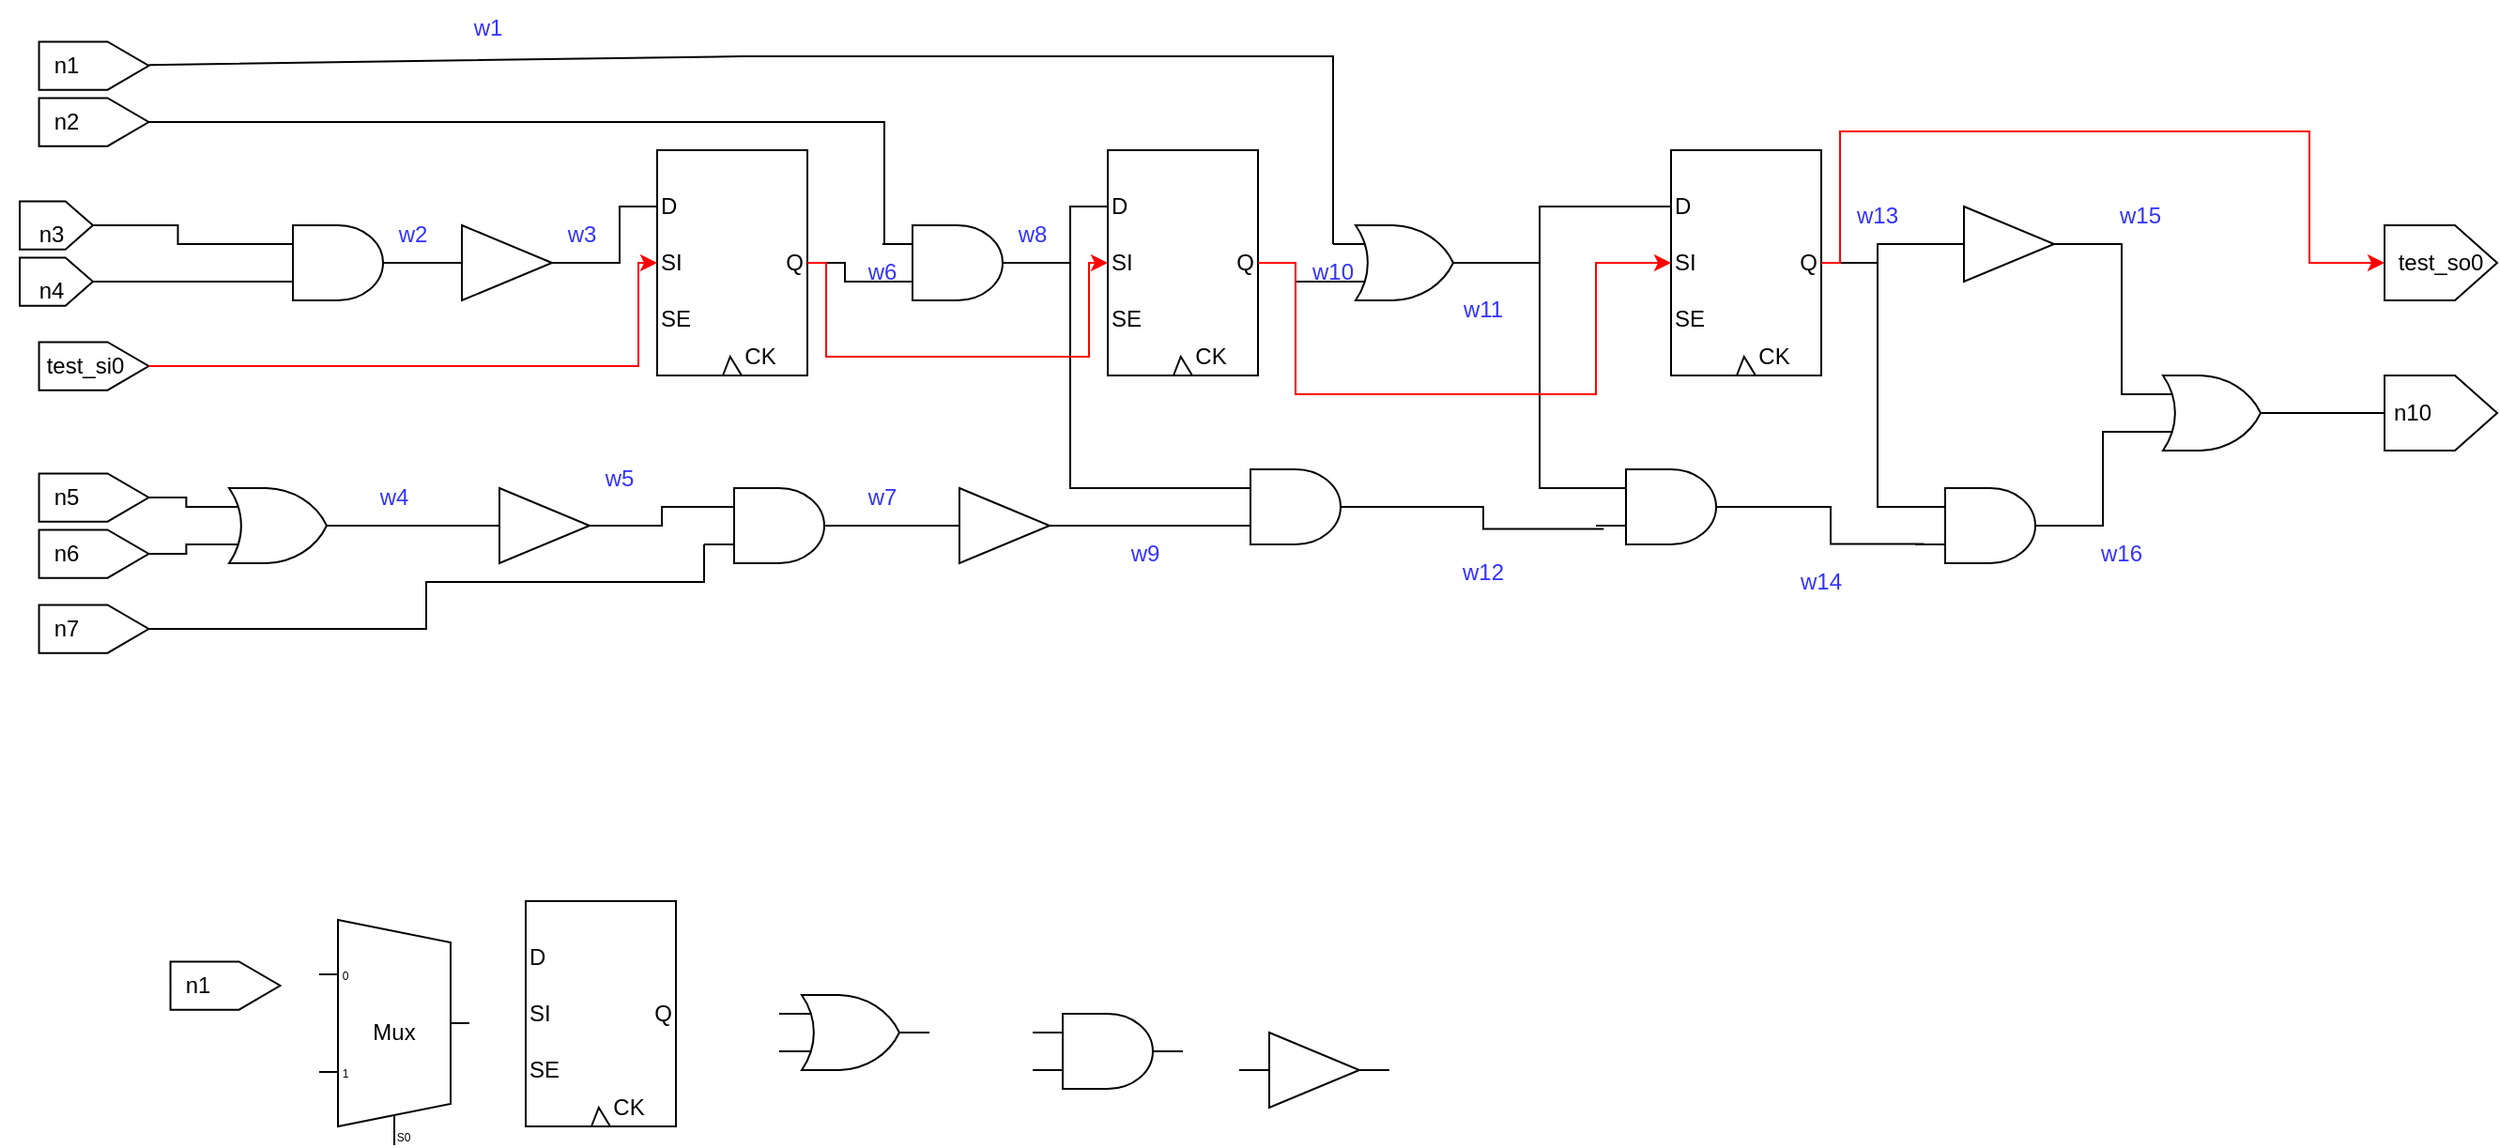<mxfile version="26.0.11">
  <diagram name="第 1 页" id="vpc49ctVf73j3qr0SeGl">
    <mxGraphModel dx="1728" dy="922" grid="1" gridSize="10" guides="1" tooltips="1" connect="1" arrows="1" fold="1" page="1" pageScale="1" pageWidth="850" pageHeight="1100" math="0" shadow="0">
      <root>
        <mxCell id="0" />
        <mxCell id="1" parent="0" />
        <mxCell id="kKcUOd927iJBqHVpucFE-1" value="" style="verticalLabelPosition=bottom;shadow=0;dashed=0;align=center;html=1;verticalAlign=top;shape=mxgraph.electrical.logic_gates.logic_gate;operation=and;" vertex="1" parent="1">
          <mxGeometry x="150" y="360" width="80" height="40" as="geometry" />
        </mxCell>
        <mxCell id="kKcUOd927iJBqHVpucFE-54" style="edgeStyle=orthogonalEdgeStyle;rounded=0;orthogonalLoop=1;jettySize=auto;html=1;entryX=0;entryY=0.5;entryDx=0;entryDy=0;endArrow=none;startFill=0;" edge="1" parent="1" source="kKcUOd927iJBqHVpucFE-2" target="kKcUOd927iJBqHVpucFE-25">
          <mxGeometry relative="1" as="geometry" />
        </mxCell>
        <mxCell id="kKcUOd927iJBqHVpucFE-2" value="" style="verticalLabelPosition=bottom;shadow=0;dashed=0;align=center;html=1;verticalAlign=top;shape=mxgraph.electrical.logic_gates.buffer2;" vertex="1" parent="1">
          <mxGeometry x="240" y="360" width="80" height="40" as="geometry" />
        </mxCell>
        <mxCell id="kKcUOd927iJBqHVpucFE-3" value="Mux" style="shadow=0;dashed=0;align=center;html=1;strokeWidth=1;shape=mxgraph.electrical.abstract.mux2;whiteSpace=wrap;" vertex="1" parent="1">
          <mxGeometry x="180" y="730" width="80" height="120" as="geometry" />
        </mxCell>
        <mxCell id="kKcUOd927iJBqHVpucFE-13" value="" style="group" vertex="1" connectable="0" parent="1">
          <mxGeometry x="600" y="320" width="80" height="120" as="geometry" />
        </mxCell>
        <mxCell id="kKcUOd927iJBqHVpucFE-6" value="" style="rounded=0;whiteSpace=wrap;html=1;" vertex="1" parent="kKcUOd927iJBqHVpucFE-13">
          <mxGeometry width="80" height="120" as="geometry" />
        </mxCell>
        <mxCell id="kKcUOd927iJBqHVpucFE-7" value="D" style="text;html=1;align=left;verticalAlign=middle;whiteSpace=wrap;rounded=0;" vertex="1" parent="kKcUOd927iJBqHVpucFE-13">
          <mxGeometry y="20" width="20" height="20" as="geometry" />
        </mxCell>
        <mxCell id="kKcUOd927iJBqHVpucFE-8" value="SI" style="text;html=1;align=left;verticalAlign=middle;whiteSpace=wrap;rounded=0;" vertex="1" parent="kKcUOd927iJBqHVpucFE-13">
          <mxGeometry y="50" width="20" height="20" as="geometry" />
        </mxCell>
        <mxCell id="kKcUOd927iJBqHVpucFE-9" value="SE" style="text;html=1;align=left;verticalAlign=middle;whiteSpace=wrap;rounded=0;" vertex="1" parent="kKcUOd927iJBqHVpucFE-13">
          <mxGeometry y="80" width="20" height="20" as="geometry" />
        </mxCell>
        <mxCell id="kKcUOd927iJBqHVpucFE-10" value="" style="verticalLabelPosition=bottom;verticalAlign=top;html=1;shape=mxgraph.basic.acute_triangle;dx=0.39;" vertex="1" parent="kKcUOd927iJBqHVpucFE-13">
          <mxGeometry x="35" y="110" width="10" height="10" as="geometry" />
        </mxCell>
        <mxCell id="kKcUOd927iJBqHVpucFE-11" value="CK" style="text;html=1;align=center;verticalAlign=middle;whiteSpace=wrap;rounded=0;" vertex="1" parent="kKcUOd927iJBqHVpucFE-13">
          <mxGeometry x="45" y="100" width="20" height="20" as="geometry" />
        </mxCell>
        <mxCell id="kKcUOd927iJBqHVpucFE-12" value="Q" style="text;html=1;align=right;verticalAlign=middle;whiteSpace=wrap;rounded=0;" vertex="1" parent="kKcUOd927iJBqHVpucFE-13">
          <mxGeometry x="60" y="50" width="20" height="20" as="geometry" />
        </mxCell>
        <mxCell id="kKcUOd927iJBqHVpucFE-14" value="" style="group" vertex="1" connectable="0" parent="1">
          <mxGeometry x="290" y="720" width="80" height="120" as="geometry" />
        </mxCell>
        <mxCell id="kKcUOd927iJBqHVpucFE-15" value="" style="rounded=0;whiteSpace=wrap;html=1;" vertex="1" parent="kKcUOd927iJBqHVpucFE-14">
          <mxGeometry width="80" height="120" as="geometry" />
        </mxCell>
        <mxCell id="kKcUOd927iJBqHVpucFE-16" value="D" style="text;html=1;align=left;verticalAlign=middle;whiteSpace=wrap;rounded=0;" vertex="1" parent="kKcUOd927iJBqHVpucFE-14">
          <mxGeometry y="20" width="20" height="20" as="geometry" />
        </mxCell>
        <mxCell id="kKcUOd927iJBqHVpucFE-17" value="SI" style="text;html=1;align=left;verticalAlign=middle;whiteSpace=wrap;rounded=0;" vertex="1" parent="kKcUOd927iJBqHVpucFE-14">
          <mxGeometry y="50" width="20" height="20" as="geometry" />
        </mxCell>
        <mxCell id="kKcUOd927iJBqHVpucFE-18" value="SE" style="text;html=1;align=left;verticalAlign=middle;whiteSpace=wrap;rounded=0;" vertex="1" parent="kKcUOd927iJBqHVpucFE-14">
          <mxGeometry y="80" width="20" height="20" as="geometry" />
        </mxCell>
        <mxCell id="kKcUOd927iJBqHVpucFE-19" value="" style="verticalLabelPosition=bottom;verticalAlign=top;html=1;shape=mxgraph.basic.acute_triangle;dx=0.39;" vertex="1" parent="kKcUOd927iJBqHVpucFE-14">
          <mxGeometry x="35" y="110" width="10" height="10" as="geometry" />
        </mxCell>
        <mxCell id="kKcUOd927iJBqHVpucFE-20" value="CK" style="text;html=1;align=center;verticalAlign=middle;whiteSpace=wrap;rounded=0;" vertex="1" parent="kKcUOd927iJBqHVpucFE-14">
          <mxGeometry x="45" y="100" width="20" height="20" as="geometry" />
        </mxCell>
        <mxCell id="kKcUOd927iJBqHVpucFE-21" value="Q" style="text;html=1;align=right;verticalAlign=middle;whiteSpace=wrap;rounded=0;" vertex="1" parent="kKcUOd927iJBqHVpucFE-14">
          <mxGeometry x="60" y="50" width="20" height="20" as="geometry" />
        </mxCell>
        <mxCell id="kKcUOd927iJBqHVpucFE-105" style="edgeStyle=orthogonalEdgeStyle;rounded=0;orthogonalLoop=1;jettySize=auto;html=1;entryX=0;entryY=0.5;entryDx=0;entryDy=0;endArrow=none;startFill=0;" edge="1" parent="1" source="kKcUOd927iJBqHVpucFE-22" target="kKcUOd927iJBqHVpucFE-34">
          <mxGeometry relative="1" as="geometry">
            <Array as="points">
              <mxPoint x="830" y="380" />
              <mxPoint x="830" y="350" />
            </Array>
          </mxGeometry>
        </mxCell>
        <mxCell id="kKcUOd927iJBqHVpucFE-22" value="" style="verticalLabelPosition=bottom;shadow=0;dashed=0;align=center;html=1;verticalAlign=top;shape=mxgraph.electrical.logic_gates.logic_gate;operation=or;" vertex="1" parent="1">
          <mxGeometry x="720" y="360" width="80" height="40" as="geometry" />
        </mxCell>
        <mxCell id="kKcUOd927iJBqHVpucFE-23" value="" style="group" vertex="1" connectable="0" parent="1">
          <mxGeometry x="360" y="320" width="80" height="120" as="geometry" />
        </mxCell>
        <mxCell id="kKcUOd927iJBqHVpucFE-24" value="" style="rounded=0;whiteSpace=wrap;html=1;" vertex="1" parent="kKcUOd927iJBqHVpucFE-23">
          <mxGeometry width="80" height="120" as="geometry" />
        </mxCell>
        <mxCell id="kKcUOd927iJBqHVpucFE-25" value="D" style="text;html=1;align=left;verticalAlign=middle;whiteSpace=wrap;rounded=0;" vertex="1" parent="kKcUOd927iJBqHVpucFE-23">
          <mxGeometry y="20" width="20" height="20" as="geometry" />
        </mxCell>
        <mxCell id="kKcUOd927iJBqHVpucFE-26" value="SI" style="text;html=1;align=left;verticalAlign=middle;whiteSpace=wrap;rounded=0;" vertex="1" parent="kKcUOd927iJBqHVpucFE-23">
          <mxGeometry y="50" width="20" height="20" as="geometry" />
        </mxCell>
        <mxCell id="kKcUOd927iJBqHVpucFE-27" value="SE" style="text;html=1;align=left;verticalAlign=middle;whiteSpace=wrap;rounded=0;" vertex="1" parent="kKcUOd927iJBqHVpucFE-23">
          <mxGeometry y="80" width="20" height="20" as="geometry" />
        </mxCell>
        <mxCell id="kKcUOd927iJBqHVpucFE-28" value="" style="verticalLabelPosition=bottom;verticalAlign=top;html=1;shape=mxgraph.basic.acute_triangle;dx=0.39;" vertex="1" parent="kKcUOd927iJBqHVpucFE-23">
          <mxGeometry x="35" y="110" width="10" height="10" as="geometry" />
        </mxCell>
        <mxCell id="kKcUOd927iJBqHVpucFE-29" value="CK" style="text;html=1;align=center;verticalAlign=middle;whiteSpace=wrap;rounded=0;" vertex="1" parent="kKcUOd927iJBqHVpucFE-23">
          <mxGeometry x="45" y="100" width="20" height="20" as="geometry" />
        </mxCell>
        <mxCell id="kKcUOd927iJBqHVpucFE-30" value="Q" style="text;html=1;align=right;verticalAlign=middle;whiteSpace=wrap;rounded=0;" vertex="1" parent="kKcUOd927iJBqHVpucFE-23">
          <mxGeometry x="60" y="50" width="20" height="20" as="geometry" />
        </mxCell>
        <mxCell id="kKcUOd927iJBqHVpucFE-58" style="edgeStyle=orthogonalEdgeStyle;rounded=0;orthogonalLoop=1;jettySize=auto;html=1;entryX=0;entryY=0.5;entryDx=0;entryDy=0;endArrow=none;startFill=0;" edge="1" parent="1" source="kKcUOd927iJBqHVpucFE-31" target="kKcUOd927iJBqHVpucFE-7">
          <mxGeometry relative="1" as="geometry" />
        </mxCell>
        <mxCell id="kKcUOd927iJBqHVpucFE-31" value="" style="verticalLabelPosition=bottom;shadow=0;dashed=0;align=center;html=1;verticalAlign=top;shape=mxgraph.electrical.logic_gates.logic_gate;operation=and;" vertex="1" parent="1">
          <mxGeometry x="480" y="360" width="80" height="40" as="geometry" />
        </mxCell>
        <mxCell id="kKcUOd927iJBqHVpucFE-32" value="" style="group" vertex="1" connectable="0" parent="1">
          <mxGeometry x="900" y="320" width="80" height="120" as="geometry" />
        </mxCell>
        <mxCell id="kKcUOd927iJBqHVpucFE-33" value="" style="rounded=0;whiteSpace=wrap;html=1;" vertex="1" parent="kKcUOd927iJBqHVpucFE-32">
          <mxGeometry width="80" height="120" as="geometry" />
        </mxCell>
        <mxCell id="kKcUOd927iJBqHVpucFE-34" value="D" style="text;html=1;align=left;verticalAlign=middle;whiteSpace=wrap;rounded=0;" vertex="1" parent="kKcUOd927iJBqHVpucFE-32">
          <mxGeometry y="20" width="20" height="20" as="geometry" />
        </mxCell>
        <mxCell id="kKcUOd927iJBqHVpucFE-35" value="SI" style="text;html=1;align=left;verticalAlign=middle;whiteSpace=wrap;rounded=0;" vertex="1" parent="kKcUOd927iJBqHVpucFE-32">
          <mxGeometry y="50" width="20" height="20" as="geometry" />
        </mxCell>
        <mxCell id="kKcUOd927iJBqHVpucFE-36" value="SE" style="text;html=1;align=left;verticalAlign=middle;whiteSpace=wrap;rounded=0;" vertex="1" parent="kKcUOd927iJBqHVpucFE-32">
          <mxGeometry y="80" width="20" height="20" as="geometry" />
        </mxCell>
        <mxCell id="kKcUOd927iJBqHVpucFE-37" value="" style="verticalLabelPosition=bottom;verticalAlign=top;html=1;shape=mxgraph.basic.acute_triangle;dx=0.39;" vertex="1" parent="kKcUOd927iJBqHVpucFE-32">
          <mxGeometry x="35" y="110" width="10" height="10" as="geometry" />
        </mxCell>
        <mxCell id="kKcUOd927iJBqHVpucFE-38" value="CK" style="text;html=1;align=center;verticalAlign=middle;whiteSpace=wrap;rounded=0;" vertex="1" parent="kKcUOd927iJBqHVpucFE-32">
          <mxGeometry x="45" y="100" width="20" height="20" as="geometry" />
        </mxCell>
        <mxCell id="kKcUOd927iJBqHVpucFE-39" value="Q" style="text;html=1;align=right;verticalAlign=middle;whiteSpace=wrap;rounded=0;" vertex="1" parent="kKcUOd927iJBqHVpucFE-32">
          <mxGeometry x="60" y="50" width="20" height="20" as="geometry" />
        </mxCell>
        <mxCell id="kKcUOd927iJBqHVpucFE-40" value="" style="verticalLabelPosition=bottom;shadow=0;dashed=0;align=center;html=1;verticalAlign=top;shape=mxgraph.electrical.logic_gates.logic_gate;operation=or;" vertex="1" parent="1">
          <mxGeometry x="425" y="770" width="80" height="40" as="geometry" />
        </mxCell>
        <mxCell id="kKcUOd927iJBqHVpucFE-41" value="" style="verticalLabelPosition=bottom;shadow=0;dashed=0;align=center;html=1;verticalAlign=top;shape=mxgraph.electrical.logic_gates.logic_gate;operation=and;" vertex="1" parent="1">
          <mxGeometry x="560" y="780" width="80" height="40" as="geometry" />
        </mxCell>
        <mxCell id="kKcUOd927iJBqHVpucFE-42" value="" style="verticalLabelPosition=bottom;shadow=0;dashed=0;align=center;html=1;verticalAlign=top;shape=mxgraph.electrical.logic_gates.buffer2;" vertex="1" parent="1">
          <mxGeometry x="670" y="790" width="80" height="40" as="geometry" />
        </mxCell>
        <mxCell id="kKcUOd927iJBqHVpucFE-43" value="" style="verticalLabelPosition=bottom;shadow=0;dashed=0;align=center;html=1;verticalAlign=top;shape=mxgraph.electrical.logic_gates.buffer2;" vertex="1" parent="1">
          <mxGeometry x="1040" y="350" width="80" height="40" as="geometry" />
        </mxCell>
        <mxCell id="kKcUOd927iJBqHVpucFE-56" value="" style="edgeStyle=orthogonalEdgeStyle;rounded=0;orthogonalLoop=1;jettySize=auto;html=1;endArrow=none;startFill=0;" edge="1" parent="1" source="kKcUOd927iJBqHVpucFE-45" target="kKcUOd927iJBqHVpucFE-46">
          <mxGeometry relative="1" as="geometry" />
        </mxCell>
        <mxCell id="kKcUOd927iJBqHVpucFE-45" value="" style="verticalLabelPosition=bottom;shadow=0;dashed=0;align=center;html=1;verticalAlign=top;shape=mxgraph.electrical.logic_gates.logic_gate;operation=or;" vertex="1" parent="1">
          <mxGeometry x="120" y="500" width="80" height="40" as="geometry" />
        </mxCell>
        <mxCell id="kKcUOd927iJBqHVpucFE-46" value="" style="verticalLabelPosition=bottom;shadow=0;dashed=0;align=center;html=1;verticalAlign=top;shape=mxgraph.electrical.logic_gates.buffer2;" vertex="1" parent="1">
          <mxGeometry x="260" y="500" width="80" height="40" as="geometry" />
        </mxCell>
        <mxCell id="kKcUOd927iJBqHVpucFE-60" style="edgeStyle=orthogonalEdgeStyle;rounded=0;orthogonalLoop=1;jettySize=auto;html=1;entryX=0;entryY=0.5;entryDx=0;entryDy=0;endArrow=none;startFill=0;" edge="1" parent="1" source="kKcUOd927iJBqHVpucFE-47" target="kKcUOd927iJBqHVpucFE-48">
          <mxGeometry relative="1" as="geometry" />
        </mxCell>
        <mxCell id="kKcUOd927iJBqHVpucFE-47" value="" style="verticalLabelPosition=bottom;shadow=0;dashed=0;align=center;html=1;verticalAlign=top;shape=mxgraph.electrical.logic_gates.logic_gate;operation=and;" vertex="1" parent="1">
          <mxGeometry x="385" y="500" width="80" height="40" as="geometry" />
        </mxCell>
        <mxCell id="kKcUOd927iJBqHVpucFE-48" value="" style="verticalLabelPosition=bottom;shadow=0;dashed=0;align=center;html=1;verticalAlign=top;shape=mxgraph.electrical.logic_gates.buffer2;" vertex="1" parent="1">
          <mxGeometry x="505" y="500" width="80" height="40" as="geometry" />
        </mxCell>
        <mxCell id="kKcUOd927iJBqHVpucFE-49" value="" style="verticalLabelPosition=bottom;shadow=0;dashed=0;align=center;html=1;verticalAlign=top;shape=mxgraph.electrical.logic_gates.logic_gate;operation=and;" vertex="1" parent="1">
          <mxGeometry x="660" y="490" width="80" height="40" as="geometry" />
        </mxCell>
        <mxCell id="kKcUOd927iJBqHVpucFE-50" value="" style="verticalLabelPosition=bottom;shadow=0;dashed=0;align=center;html=1;verticalAlign=top;shape=mxgraph.electrical.logic_gates.logic_gate;operation=and;" vertex="1" parent="1">
          <mxGeometry x="860" y="490" width="80" height="40" as="geometry" />
        </mxCell>
        <mxCell id="kKcUOd927iJBqHVpucFE-51" value="" style="verticalLabelPosition=bottom;shadow=0;dashed=0;align=center;html=1;verticalAlign=top;shape=mxgraph.electrical.logic_gates.logic_gate;operation=and;" vertex="1" parent="1">
          <mxGeometry x="1030" y="500" width="80" height="40" as="geometry" />
        </mxCell>
        <mxCell id="kKcUOd927iJBqHVpucFE-53" style="edgeStyle=orthogonalEdgeStyle;rounded=0;orthogonalLoop=1;jettySize=auto;html=1;entryX=0.033;entryY=0.5;entryDx=0;entryDy=0;entryPerimeter=0;strokeColor=default;endArrow=none;startFill=0;" edge="1" parent="1" source="kKcUOd927iJBqHVpucFE-1" target="kKcUOd927iJBqHVpucFE-2">
          <mxGeometry relative="1" as="geometry" />
        </mxCell>
        <mxCell id="kKcUOd927iJBqHVpucFE-55" style="edgeStyle=orthogonalEdgeStyle;rounded=0;orthogonalLoop=1;jettySize=auto;html=1;entryX=0;entryY=0.75;entryDx=0;entryDy=0;entryPerimeter=0;endArrow=none;startFill=0;" edge="1" parent="1" source="kKcUOd927iJBqHVpucFE-24" target="kKcUOd927iJBqHVpucFE-31">
          <mxGeometry relative="1" as="geometry" />
        </mxCell>
        <mxCell id="kKcUOd927iJBqHVpucFE-57" style="edgeStyle=orthogonalEdgeStyle;rounded=0;orthogonalLoop=1;jettySize=auto;html=1;entryX=0;entryY=0.25;entryDx=0;entryDy=0;entryPerimeter=0;endArrow=none;startFill=0;" edge="1" parent="1" source="kKcUOd927iJBqHVpucFE-46" target="kKcUOd927iJBqHVpucFE-47">
          <mxGeometry relative="1" as="geometry" />
        </mxCell>
        <mxCell id="kKcUOd927iJBqHVpucFE-59" style="edgeStyle=orthogonalEdgeStyle;rounded=0;orthogonalLoop=1;jettySize=auto;html=1;entryX=0;entryY=0.75;entryDx=0;entryDy=0;entryPerimeter=0;endArrow=none;startFill=0;" edge="1" parent="1" source="kKcUOd927iJBqHVpucFE-6" target="kKcUOd927iJBqHVpucFE-22">
          <mxGeometry relative="1" as="geometry" />
        </mxCell>
        <mxCell id="kKcUOd927iJBqHVpucFE-61" style="edgeStyle=orthogonalEdgeStyle;rounded=0;orthogonalLoop=1;jettySize=auto;html=1;entryX=0;entryY=0.75;entryDx=0;entryDy=0;entryPerimeter=0;endArrow=none;startFill=0;" edge="1" parent="1" source="kKcUOd927iJBqHVpucFE-48" target="kKcUOd927iJBqHVpucFE-49">
          <mxGeometry relative="1" as="geometry" />
        </mxCell>
        <mxCell id="kKcUOd927iJBqHVpucFE-64" style="edgeStyle=orthogonalEdgeStyle;rounded=0;orthogonalLoop=1;jettySize=auto;html=1;entryX=0;entryY=0.25;entryDx=0;entryDy=0;entryPerimeter=0;endArrow=none;startFill=0;" edge="1" parent="1" source="kKcUOd927iJBqHVpucFE-43" target="kKcUOd927iJBqHVpucFE-67">
          <mxGeometry relative="1" as="geometry">
            <mxPoint x="1140" y="410" as="targetPoint" />
            <Array as="points">
              <mxPoint x="1140" y="370" />
              <mxPoint x="1140" y="450" />
            </Array>
          </mxGeometry>
        </mxCell>
        <mxCell id="kKcUOd927iJBqHVpucFE-65" style="edgeStyle=orthogonalEdgeStyle;rounded=0;orthogonalLoop=1;jettySize=auto;html=1;entryX=0.052;entryY=0.793;entryDx=0;entryDy=0;entryPerimeter=0;endArrow=none;startFill=0;" edge="1" parent="1" source="kKcUOd927iJBqHVpucFE-49" target="kKcUOd927iJBqHVpucFE-50">
          <mxGeometry relative="1" as="geometry" />
        </mxCell>
        <mxCell id="kKcUOd927iJBqHVpucFE-66" style="edgeStyle=orthogonalEdgeStyle;rounded=0;orthogonalLoop=1;jettySize=auto;html=1;entryX=0.059;entryY=0.743;entryDx=0;entryDy=0;entryPerimeter=0;endArrow=none;startFill=0;" edge="1" parent="1" source="kKcUOd927iJBqHVpucFE-50" target="kKcUOd927iJBqHVpucFE-51">
          <mxGeometry relative="1" as="geometry" />
        </mxCell>
        <mxCell id="kKcUOd927iJBqHVpucFE-111" style="edgeStyle=orthogonalEdgeStyle;rounded=0;orthogonalLoop=1;jettySize=auto;html=1;entryX=0.5;entryY=0;entryDx=0;entryDy=0;endArrow=none;startFill=0;" edge="1" parent="1" source="kKcUOd927iJBqHVpucFE-67" target="kKcUOd927iJBqHVpucFE-110">
          <mxGeometry relative="1" as="geometry" />
        </mxCell>
        <mxCell id="kKcUOd927iJBqHVpucFE-67" value="" style="verticalLabelPosition=bottom;shadow=0;dashed=0;align=center;html=1;verticalAlign=top;shape=mxgraph.electrical.logic_gates.logic_gate;operation=or;" vertex="1" parent="1">
          <mxGeometry x="1150" y="440" width="80" height="40" as="geometry" />
        </mxCell>
        <mxCell id="kKcUOd927iJBqHVpucFE-68" style="edgeStyle=orthogonalEdgeStyle;rounded=0;orthogonalLoop=1;jettySize=auto;html=1;entryX=0;entryY=0.75;entryDx=0;entryDy=0;entryPerimeter=0;endArrow=none;startFill=0;" edge="1" parent="1" source="kKcUOd927iJBqHVpucFE-51" target="kKcUOd927iJBqHVpucFE-67">
          <mxGeometry relative="1" as="geometry" />
        </mxCell>
        <mxCell id="kKcUOd927iJBqHVpucFE-72" value="" style="group" vertex="1" connectable="0" parent="1">
          <mxGeometry x="10" y="350" width="59.21" height="20" as="geometry" />
        </mxCell>
        <mxCell id="kKcUOd927iJBqHVpucFE-70" value="" style="shape=offPageConnector;whiteSpace=wrap;html=1;rotation=-90;" vertex="1" parent="kKcUOd927iJBqHVpucFE-72">
          <mxGeometry x="17.189" y="-9.473" width="25.618" height="38.953" as="geometry" />
        </mxCell>
        <mxCell id="kKcUOd927iJBqHVpucFE-71" value="n3" style="text;html=1;align=center;verticalAlign=middle;whiteSpace=wrap;rounded=0;" vertex="1" parent="kKcUOd927iJBqHVpucFE-72">
          <mxGeometry x="12.03" y="10" width="30.78" height="10" as="geometry" />
        </mxCell>
        <mxCell id="kKcUOd927iJBqHVpucFE-73" value="" style="group" vertex="1" connectable="0" parent="1">
          <mxGeometry x="100" y="750" width="59.215" height="30" as="geometry" />
        </mxCell>
        <mxCell id="kKcUOd927iJBqHVpucFE-74" value="" style="shape=offPageConnector;whiteSpace=wrap;html=1;rotation=-90;" vertex="1" parent="kKcUOd927iJBqHVpucFE-73">
          <mxGeometry x="17.19" y="-14.21" width="25.62" height="58.43" as="geometry" />
        </mxCell>
        <mxCell id="kKcUOd927iJBqHVpucFE-75" value="n1" style="text;html=1;align=center;verticalAlign=middle;whiteSpace=wrap;rounded=0;" vertex="1" parent="kKcUOd927iJBqHVpucFE-73">
          <mxGeometry width="30.78" height="30" as="geometry" />
        </mxCell>
        <mxCell id="kKcUOd927iJBqHVpucFE-78" value="" style="group" vertex="1" connectable="0" parent="1">
          <mxGeometry x="10" y="380" width="59.21" height="20" as="geometry" />
        </mxCell>
        <mxCell id="kKcUOd927iJBqHVpucFE-79" value="" style="shape=offPageConnector;whiteSpace=wrap;html=1;rotation=-90;" vertex="1" parent="kKcUOd927iJBqHVpucFE-78">
          <mxGeometry x="17.189" y="-9.473" width="25.618" height="38.953" as="geometry" />
        </mxCell>
        <mxCell id="kKcUOd927iJBqHVpucFE-80" value="n4" style="text;html=1;align=center;verticalAlign=middle;whiteSpace=wrap;rounded=0;" vertex="1" parent="kKcUOd927iJBqHVpucFE-78">
          <mxGeometry x="12.03" y="10" width="30.78" height="10" as="geometry" />
        </mxCell>
        <mxCell id="kKcUOd927iJBqHVpucFE-81" value="" style="group" vertex="1" connectable="0" parent="1">
          <mxGeometry x="30" y="490.0" width="59.215" height="30" as="geometry" />
        </mxCell>
        <mxCell id="kKcUOd927iJBqHVpucFE-82" value="" style="shape=offPageConnector;whiteSpace=wrap;html=1;rotation=-90;" vertex="1" parent="kKcUOd927iJBqHVpucFE-81">
          <mxGeometry x="17.19" y="-14.21" width="25.62" height="58.43" as="geometry" />
        </mxCell>
        <mxCell id="kKcUOd927iJBqHVpucFE-83" value="n5" style="text;html=1;align=center;verticalAlign=middle;whiteSpace=wrap;rounded=0;" vertex="1" parent="kKcUOd927iJBqHVpucFE-81">
          <mxGeometry width="30.78" height="30" as="geometry" />
        </mxCell>
        <mxCell id="kKcUOd927iJBqHVpucFE-84" value="" style="group" vertex="1" connectable="0" parent="1">
          <mxGeometry x="30" y="520" width="59.215" height="30" as="geometry" />
        </mxCell>
        <mxCell id="kKcUOd927iJBqHVpucFE-85" value="" style="shape=offPageConnector;whiteSpace=wrap;html=1;rotation=-90;" vertex="1" parent="kKcUOd927iJBqHVpucFE-84">
          <mxGeometry x="17.19" y="-14.21" width="25.62" height="58.43" as="geometry" />
        </mxCell>
        <mxCell id="kKcUOd927iJBqHVpucFE-86" value="n6" style="text;html=1;align=center;verticalAlign=middle;whiteSpace=wrap;rounded=0;" vertex="1" parent="kKcUOd927iJBqHVpucFE-84">
          <mxGeometry width="30.78" height="30" as="geometry" />
        </mxCell>
        <mxCell id="kKcUOd927iJBqHVpucFE-87" value="" style="group" vertex="1" connectable="0" parent="1">
          <mxGeometry x="30" y="290.0" width="59.215" height="30" as="geometry" />
        </mxCell>
        <mxCell id="kKcUOd927iJBqHVpucFE-88" value="" style="shape=offPageConnector;whiteSpace=wrap;html=1;rotation=-90;" vertex="1" parent="kKcUOd927iJBqHVpucFE-87">
          <mxGeometry x="17.19" y="-14.21" width="25.62" height="58.43" as="geometry" />
        </mxCell>
        <mxCell id="kKcUOd927iJBqHVpucFE-89" value="n2" style="text;html=1;align=center;verticalAlign=middle;whiteSpace=wrap;rounded=0;" vertex="1" parent="kKcUOd927iJBqHVpucFE-87">
          <mxGeometry width="30.78" height="30" as="geometry" />
        </mxCell>
        <mxCell id="kKcUOd927iJBqHVpucFE-90" value="" style="group" vertex="1" connectable="0" parent="1">
          <mxGeometry x="30" y="560" width="59.215" height="30" as="geometry" />
        </mxCell>
        <mxCell id="kKcUOd927iJBqHVpucFE-91" value="" style="shape=offPageConnector;whiteSpace=wrap;html=1;rotation=-90;" vertex="1" parent="kKcUOd927iJBqHVpucFE-90">
          <mxGeometry x="17.19" y="-14.21" width="25.62" height="58.43" as="geometry" />
        </mxCell>
        <mxCell id="kKcUOd927iJBqHVpucFE-92" value="n7" style="text;html=1;align=center;verticalAlign=middle;whiteSpace=wrap;rounded=0;" vertex="1" parent="kKcUOd927iJBqHVpucFE-90">
          <mxGeometry width="30.78" height="30" as="geometry" />
        </mxCell>
        <mxCell id="kKcUOd927iJBqHVpucFE-93" value="" style="group" vertex="1" connectable="0" parent="1">
          <mxGeometry x="30" y="260.0" width="59.215" height="30" as="geometry" />
        </mxCell>
        <mxCell id="kKcUOd927iJBqHVpucFE-94" value="" style="shape=offPageConnector;whiteSpace=wrap;html=1;rotation=-90;" vertex="1" parent="kKcUOd927iJBqHVpucFE-93">
          <mxGeometry x="17.19" y="-14.21" width="25.62" height="58.43" as="geometry" />
        </mxCell>
        <mxCell id="kKcUOd927iJBqHVpucFE-95" value="n1" style="text;html=1;align=center;verticalAlign=middle;whiteSpace=wrap;rounded=0;" vertex="1" parent="kKcUOd927iJBqHVpucFE-93">
          <mxGeometry width="30.78" height="30" as="geometry" />
        </mxCell>
        <mxCell id="kKcUOd927iJBqHVpucFE-96" style="edgeStyle=orthogonalEdgeStyle;rounded=0;orthogonalLoop=1;jettySize=auto;html=1;entryX=0;entryY=0.25;entryDx=0;entryDy=0;entryPerimeter=0;endArrow=none;startFill=0;" edge="1" parent="1" source="kKcUOd927iJBqHVpucFE-70" target="kKcUOd927iJBqHVpucFE-1">
          <mxGeometry relative="1" as="geometry" />
        </mxCell>
        <mxCell id="kKcUOd927iJBqHVpucFE-97" style="edgeStyle=orthogonalEdgeStyle;rounded=0;orthogonalLoop=1;jettySize=auto;html=1;entryX=0;entryY=0.75;entryDx=0;entryDy=0;entryPerimeter=0;endArrow=none;startFill=0;" edge="1" parent="1" source="kKcUOd927iJBqHVpucFE-79" target="kKcUOd927iJBqHVpucFE-1">
          <mxGeometry relative="1" as="geometry" />
        </mxCell>
        <mxCell id="kKcUOd927iJBqHVpucFE-98" style="edgeStyle=orthogonalEdgeStyle;rounded=0;orthogonalLoop=1;jettySize=auto;html=1;entryX=0;entryY=0.25;entryDx=0;entryDy=0;entryPerimeter=0;endArrow=none;startFill=0;" edge="1" parent="1" source="kKcUOd927iJBqHVpucFE-82" target="kKcUOd927iJBqHVpucFE-45">
          <mxGeometry relative="1" as="geometry" />
        </mxCell>
        <mxCell id="kKcUOd927iJBqHVpucFE-99" style="edgeStyle=orthogonalEdgeStyle;rounded=0;orthogonalLoop=1;jettySize=auto;html=1;entryX=0;entryY=0.75;entryDx=0;entryDy=0;entryPerimeter=0;endArrow=none;startFill=0;" edge="1" parent="1" source="kKcUOd927iJBqHVpucFE-85" target="kKcUOd927iJBqHVpucFE-45">
          <mxGeometry relative="1" as="geometry" />
        </mxCell>
        <mxCell id="kKcUOd927iJBqHVpucFE-100" style="edgeStyle=orthogonalEdgeStyle;rounded=0;orthogonalLoop=1;jettySize=auto;html=1;exitX=0.5;exitY=1;exitDx=0;exitDy=0;endArrow=none;startFill=0;" edge="1" parent="1" source="kKcUOd927iJBqHVpucFE-88">
          <mxGeometry relative="1" as="geometry">
            <mxPoint x="481" y="370" as="targetPoint" />
            <Array as="points">
              <mxPoint x="481" y="305" />
              <mxPoint x="481" y="370" />
            </Array>
          </mxGeometry>
        </mxCell>
        <mxCell id="kKcUOd927iJBqHVpucFE-101" style="edgeStyle=orthogonalEdgeStyle;rounded=0;orthogonalLoop=1;jettySize=auto;html=1;entryX=0;entryY=0.75;entryDx=0;entryDy=0;entryPerimeter=0;endArrow=none;startFill=0;" edge="1" parent="1" source="kKcUOd927iJBqHVpucFE-91" target="kKcUOd927iJBqHVpucFE-47">
          <mxGeometry relative="1" as="geometry">
            <Array as="points">
              <mxPoint x="237" y="575" />
              <mxPoint x="237" y="550" />
              <mxPoint x="385" y="550" />
            </Array>
          </mxGeometry>
        </mxCell>
        <mxCell id="kKcUOd927iJBqHVpucFE-102" style="edgeStyle=orthogonalEdgeStyle;rounded=0;orthogonalLoop=1;jettySize=auto;html=1;entryX=0;entryY=0.25;entryDx=0;entryDy=0;entryPerimeter=0;endArrow=none;startFill=0;" edge="1" parent="1" source="kKcUOd927iJBqHVpucFE-94" target="kKcUOd927iJBqHVpucFE-22">
          <mxGeometry relative="1" as="geometry">
            <Array as="points">
              <mxPoint x="405" y="270" />
              <mxPoint x="720" y="270" />
            </Array>
          </mxGeometry>
        </mxCell>
        <mxCell id="kKcUOd927iJBqHVpucFE-103" style="edgeStyle=orthogonalEdgeStyle;rounded=0;orthogonalLoop=1;jettySize=auto;html=1;entryX=0;entryY=0.25;entryDx=0;entryDy=0;entryPerimeter=0;endArrow=none;startFill=0;" edge="1" parent="1" source="kKcUOd927iJBqHVpucFE-31" target="kKcUOd927iJBqHVpucFE-49">
          <mxGeometry relative="1" as="geometry">
            <Array as="points">
              <mxPoint x="580" y="380" />
              <mxPoint x="580" y="500" />
            </Array>
          </mxGeometry>
        </mxCell>
        <mxCell id="kKcUOd927iJBqHVpucFE-106" style="edgeStyle=orthogonalEdgeStyle;rounded=0;orthogonalLoop=1;jettySize=auto;html=1;entryX=0;entryY=0.25;entryDx=0;entryDy=0;entryPerimeter=0;endArrow=none;startFill=0;" edge="1" parent="1" source="kKcUOd927iJBqHVpucFE-22" target="kKcUOd927iJBqHVpucFE-50">
          <mxGeometry relative="1" as="geometry" />
        </mxCell>
        <mxCell id="kKcUOd927iJBqHVpucFE-107" style="edgeStyle=orthogonalEdgeStyle;rounded=0;orthogonalLoop=1;jettySize=auto;html=1;entryX=0;entryY=0.25;entryDx=0;entryDy=0;entryPerimeter=0;endArrow=none;startFill=0;" edge="1" parent="1" source="kKcUOd927iJBqHVpucFE-33" target="kKcUOd927iJBqHVpucFE-51">
          <mxGeometry relative="1" as="geometry">
            <Array as="points">
              <mxPoint x="1010" y="380" />
              <mxPoint x="1010" y="510" />
            </Array>
          </mxGeometry>
        </mxCell>
        <mxCell id="kKcUOd927iJBqHVpucFE-108" style="edgeStyle=orthogonalEdgeStyle;rounded=0;orthogonalLoop=1;jettySize=auto;html=1;entryX=0;entryY=0.5;entryDx=0;entryDy=0;endArrow=none;startFill=0;" edge="1" parent="1" source="kKcUOd927iJBqHVpucFE-33" target="kKcUOd927iJBqHVpucFE-43">
          <mxGeometry relative="1" as="geometry" />
        </mxCell>
        <mxCell id="kKcUOd927iJBqHVpucFE-113" value="&lt;font style=&quot;color: rgb(51, 51, 255);&quot;&gt;w1&lt;/font&gt;" style="text;html=1;align=center;verticalAlign=middle;whiteSpace=wrap;rounded=0;" vertex="1" parent="1">
          <mxGeometry x="250" y="240" width="40" height="30" as="geometry" />
        </mxCell>
        <mxCell id="kKcUOd927iJBqHVpucFE-114" value="&lt;font style=&quot;color: rgb(51, 51, 255);&quot;&gt;w2&lt;/font&gt;" style="text;html=1;align=center;verticalAlign=middle;whiteSpace=wrap;rounded=0;" vertex="1" parent="1">
          <mxGeometry x="210" y="350" width="40" height="30" as="geometry" />
        </mxCell>
        <mxCell id="kKcUOd927iJBqHVpucFE-115" value="&lt;font style=&quot;color: rgb(51, 51, 255);&quot;&gt;w3&lt;/font&gt;" style="text;html=1;align=center;verticalAlign=middle;whiteSpace=wrap;rounded=0;" vertex="1" parent="1">
          <mxGeometry x="300" y="350" width="40" height="30" as="geometry" />
        </mxCell>
        <mxCell id="kKcUOd927iJBqHVpucFE-116" value="&lt;font style=&quot;color: rgb(51, 51, 255);&quot;&gt;w4&lt;/font&gt;" style="text;html=1;align=center;verticalAlign=middle;whiteSpace=wrap;rounded=0;" vertex="1" parent="1">
          <mxGeometry x="200" y="490" width="40" height="30" as="geometry" />
        </mxCell>
        <mxCell id="kKcUOd927iJBqHVpucFE-117" value="&lt;font style=&quot;color: rgb(51, 51, 255);&quot;&gt;w5&lt;/font&gt;" style="text;html=1;align=center;verticalAlign=middle;whiteSpace=wrap;rounded=0;" vertex="1" parent="1">
          <mxGeometry x="320" y="480" width="40" height="30" as="geometry" />
        </mxCell>
        <mxCell id="kKcUOd927iJBqHVpucFE-118" value="&lt;font style=&quot;color: rgb(51, 51, 255);&quot;&gt;w6&lt;/font&gt;" style="text;html=1;align=center;verticalAlign=middle;whiteSpace=wrap;rounded=0;" vertex="1" parent="1">
          <mxGeometry x="460" y="370" width="40" height="30" as="geometry" />
        </mxCell>
        <mxCell id="kKcUOd927iJBqHVpucFE-119" value="&lt;font style=&quot;color: rgb(51, 51, 255);&quot;&gt;w7&lt;/font&gt;" style="text;html=1;align=center;verticalAlign=middle;whiteSpace=wrap;rounded=0;" vertex="1" parent="1">
          <mxGeometry x="460" y="490" width="40" height="30" as="geometry" />
        </mxCell>
        <mxCell id="kKcUOd927iJBqHVpucFE-120" value="&lt;font style=&quot;color: rgb(51, 51, 255);&quot;&gt;w8&lt;/font&gt;" style="text;html=1;align=center;verticalAlign=middle;whiteSpace=wrap;rounded=0;" vertex="1" parent="1">
          <mxGeometry x="540" y="350" width="40" height="30" as="geometry" />
        </mxCell>
        <mxCell id="kKcUOd927iJBqHVpucFE-121" value="&lt;font style=&quot;color: rgb(51, 51, 255);&quot;&gt;w9&lt;/font&gt;" style="text;html=1;align=center;verticalAlign=middle;whiteSpace=wrap;rounded=0;" vertex="1" parent="1">
          <mxGeometry x="600" y="520" width="40" height="30" as="geometry" />
        </mxCell>
        <mxCell id="kKcUOd927iJBqHVpucFE-122" value="&lt;font style=&quot;color: rgb(51, 51, 255);&quot;&gt;w10&lt;/font&gt;" style="text;html=1;align=center;verticalAlign=middle;whiteSpace=wrap;rounded=0;" vertex="1" parent="1">
          <mxGeometry x="700" y="370" width="40" height="30" as="geometry" />
        </mxCell>
        <mxCell id="kKcUOd927iJBqHVpucFE-123" value="&lt;font style=&quot;color: rgb(51, 51, 255);&quot;&gt;w11&lt;/font&gt;" style="text;html=1;align=center;verticalAlign=middle;whiteSpace=wrap;rounded=0;" vertex="1" parent="1">
          <mxGeometry x="780" y="390" width="40" height="30" as="geometry" />
        </mxCell>
        <mxCell id="kKcUOd927iJBqHVpucFE-124" value="&lt;font style=&quot;color: rgb(51, 51, 255);&quot;&gt;w12&lt;/font&gt;" style="text;html=1;align=center;verticalAlign=middle;whiteSpace=wrap;rounded=0;" vertex="1" parent="1">
          <mxGeometry x="780" y="530" width="40" height="30" as="geometry" />
        </mxCell>
        <mxCell id="kKcUOd927iJBqHVpucFE-125" value="&lt;font style=&quot;color: rgb(51, 51, 255);&quot;&gt;w13&lt;/font&gt;" style="text;html=1;align=center;verticalAlign=middle;whiteSpace=wrap;rounded=0;" vertex="1" parent="1">
          <mxGeometry x="990" y="340" width="40" height="30" as="geometry" />
        </mxCell>
        <mxCell id="kKcUOd927iJBqHVpucFE-126" value="&lt;font style=&quot;color: rgb(51, 51, 255);&quot;&gt;w14&lt;/font&gt;" style="text;html=1;align=center;verticalAlign=middle;whiteSpace=wrap;rounded=0;" vertex="1" parent="1">
          <mxGeometry x="960" y="535" width="40" height="30" as="geometry" />
        </mxCell>
        <mxCell id="kKcUOd927iJBqHVpucFE-127" value="&lt;font style=&quot;color: rgb(51, 51, 255);&quot;&gt;w15&lt;/font&gt;" style="text;html=1;align=center;verticalAlign=middle;whiteSpace=wrap;rounded=0;" vertex="1" parent="1">
          <mxGeometry x="1130" y="340" width="40" height="30" as="geometry" />
        </mxCell>
        <mxCell id="kKcUOd927iJBqHVpucFE-128" value="&lt;font style=&quot;color: rgb(51, 51, 255);&quot;&gt;w16&lt;/font&gt;" style="text;html=1;align=center;verticalAlign=middle;whiteSpace=wrap;rounded=0;" vertex="1" parent="1">
          <mxGeometry x="1120" y="520" width="40" height="30" as="geometry" />
        </mxCell>
        <mxCell id="kKcUOd927iJBqHVpucFE-129" value="" style="group" vertex="1" connectable="0" parent="1">
          <mxGeometry x="30" y="420" width="59.215" height="30" as="geometry" />
        </mxCell>
        <mxCell id="kKcUOd927iJBqHVpucFE-130" value="" style="shape=offPageConnector;whiteSpace=wrap;html=1;rotation=-90;" vertex="1" parent="kKcUOd927iJBqHVpucFE-129">
          <mxGeometry x="17.19" y="-14.21" width="25.62" height="58.43" as="geometry" />
        </mxCell>
        <mxCell id="kKcUOd927iJBqHVpucFE-131" value="test_si0" style="text;html=1;align=center;verticalAlign=middle;whiteSpace=wrap;rounded=0;" vertex="1" parent="kKcUOd927iJBqHVpucFE-129">
          <mxGeometry x="10" width="30.78" height="30" as="geometry" />
        </mxCell>
        <mxCell id="kKcUOd927iJBqHVpucFE-132" style="edgeStyle=orthogonalEdgeStyle;rounded=0;orthogonalLoop=1;jettySize=auto;html=1;entryX=0;entryY=0.5;entryDx=0;entryDy=0;strokeColor=#FF0000;" edge="1" parent="1" source="kKcUOd927iJBqHVpucFE-130" target="kKcUOd927iJBqHVpucFE-26">
          <mxGeometry relative="1" as="geometry">
            <Array as="points">
              <mxPoint x="350" y="435" />
              <mxPoint x="350" y="380" />
            </Array>
          </mxGeometry>
        </mxCell>
        <mxCell id="kKcUOd927iJBqHVpucFE-133" style="edgeStyle=orthogonalEdgeStyle;rounded=0;orthogonalLoop=1;jettySize=auto;html=1;entryX=0;entryY=0.5;entryDx=0;entryDy=0;strokeColor=#FF0000;" edge="1" parent="1" target="kKcUOd927iJBqHVpucFE-8">
          <mxGeometry relative="1" as="geometry">
            <mxPoint x="440" y="380" as="sourcePoint" />
            <Array as="points">
              <mxPoint x="450" y="380" />
              <mxPoint x="450" y="430" />
              <mxPoint x="590" y="430" />
              <mxPoint x="590" y="380" />
            </Array>
          </mxGeometry>
        </mxCell>
        <mxCell id="kKcUOd927iJBqHVpucFE-134" style="edgeStyle=orthogonalEdgeStyle;rounded=0;orthogonalLoop=1;jettySize=auto;html=1;entryX=0;entryY=0.5;entryDx=0;entryDy=0;exitX=1;exitY=0.5;exitDx=0;exitDy=0;strokeColor=#FF0000;" edge="1" parent="1" source="kKcUOd927iJBqHVpucFE-12" target="kKcUOd927iJBqHVpucFE-35">
          <mxGeometry relative="1" as="geometry">
            <Array as="points">
              <mxPoint x="700" y="380" />
              <mxPoint x="700" y="450" />
              <mxPoint x="860" y="450" />
              <mxPoint x="860" y="380" />
            </Array>
          </mxGeometry>
        </mxCell>
        <mxCell id="kKcUOd927iJBqHVpucFE-135" value="" style="group" vertex="1" connectable="0" parent="1">
          <mxGeometry x="1275" y="440" width="65" height="40" as="geometry" />
        </mxCell>
        <mxCell id="kKcUOd927iJBqHVpucFE-110" value="" style="shape=offPageConnector;whiteSpace=wrap;html=1;rotation=-90;" vertex="1" parent="kKcUOd927iJBqHVpucFE-135">
          <mxGeometry x="15" y="-10" width="40" height="60" as="geometry" />
        </mxCell>
        <mxCell id="kKcUOd927iJBqHVpucFE-112" value="n10" style="text;html=1;align=center;verticalAlign=middle;whiteSpace=wrap;rounded=0;" vertex="1" parent="kKcUOd927iJBqHVpucFE-135">
          <mxGeometry y="5" width="40" height="30" as="geometry" />
        </mxCell>
        <mxCell id="kKcUOd927iJBqHVpucFE-136" value="" style="group" vertex="1" connectable="0" parent="1">
          <mxGeometry x="1275" y="360" width="65" height="40" as="geometry" />
        </mxCell>
        <mxCell id="kKcUOd927iJBqHVpucFE-137" value="" style="shape=offPageConnector;whiteSpace=wrap;html=1;rotation=-90;" vertex="1" parent="kKcUOd927iJBqHVpucFE-136">
          <mxGeometry x="15" y="-10" width="40" height="60" as="geometry" />
        </mxCell>
        <mxCell id="kKcUOd927iJBqHVpucFE-138" value="test_so0" style="text;html=1;align=center;verticalAlign=middle;whiteSpace=wrap;rounded=0;" vertex="1" parent="kKcUOd927iJBqHVpucFE-136">
          <mxGeometry x="15" y="5" width="40" height="30" as="geometry" />
        </mxCell>
        <mxCell id="kKcUOd927iJBqHVpucFE-139" style="edgeStyle=orthogonalEdgeStyle;rounded=0;orthogonalLoop=1;jettySize=auto;html=1;entryX=0.5;entryY=0;entryDx=0;entryDy=0;exitX=1;exitY=0.5;exitDx=0;exitDy=0;strokeColor=#FF0000;" edge="1" parent="1" source="kKcUOd927iJBqHVpucFE-39" target="kKcUOd927iJBqHVpucFE-137">
          <mxGeometry relative="1" as="geometry">
            <Array as="points">
              <mxPoint x="990" y="380" />
              <mxPoint x="990" y="310" />
              <mxPoint x="1240" y="310" />
              <mxPoint x="1240" y="380" />
            </Array>
          </mxGeometry>
        </mxCell>
      </root>
    </mxGraphModel>
  </diagram>
</mxfile>
